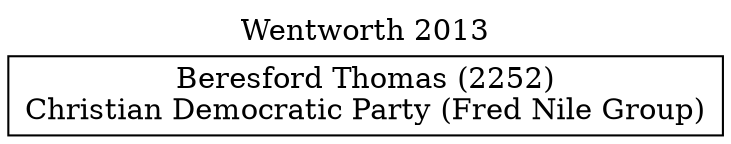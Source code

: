 // House preference flow
digraph "Beresford Thomas (2252)_Wentworth_2013" {
	graph [label="Wentworth 2013" labelloc=t mclimit=10]
	node [shape=box]
	"Beresford Thomas (2252)" [label="Beresford Thomas (2252)
Christian Democratic Party (Fred Nile Group)"]
}
